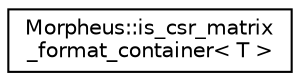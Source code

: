 digraph "Graphical Class Hierarchy"
{
 // LATEX_PDF_SIZE
  edge [fontname="Helvetica",fontsize="10",labelfontname="Helvetica",labelfontsize="10"];
  node [fontname="Helvetica",fontsize="10",shape=record];
  rankdir="LR";
  Node0 [label="Morpheus::is_csr_matrix\l_format_container\< T \>",height=0.2,width=0.4,color="black", fillcolor="white", style="filled",URL="$classMorpheus_1_1is__csr__matrix__format__container.html",tooltip="Checks if the given type T is a valid CSR Sparse Matrix Format Container i.e is valid matrix containe..."];
}
